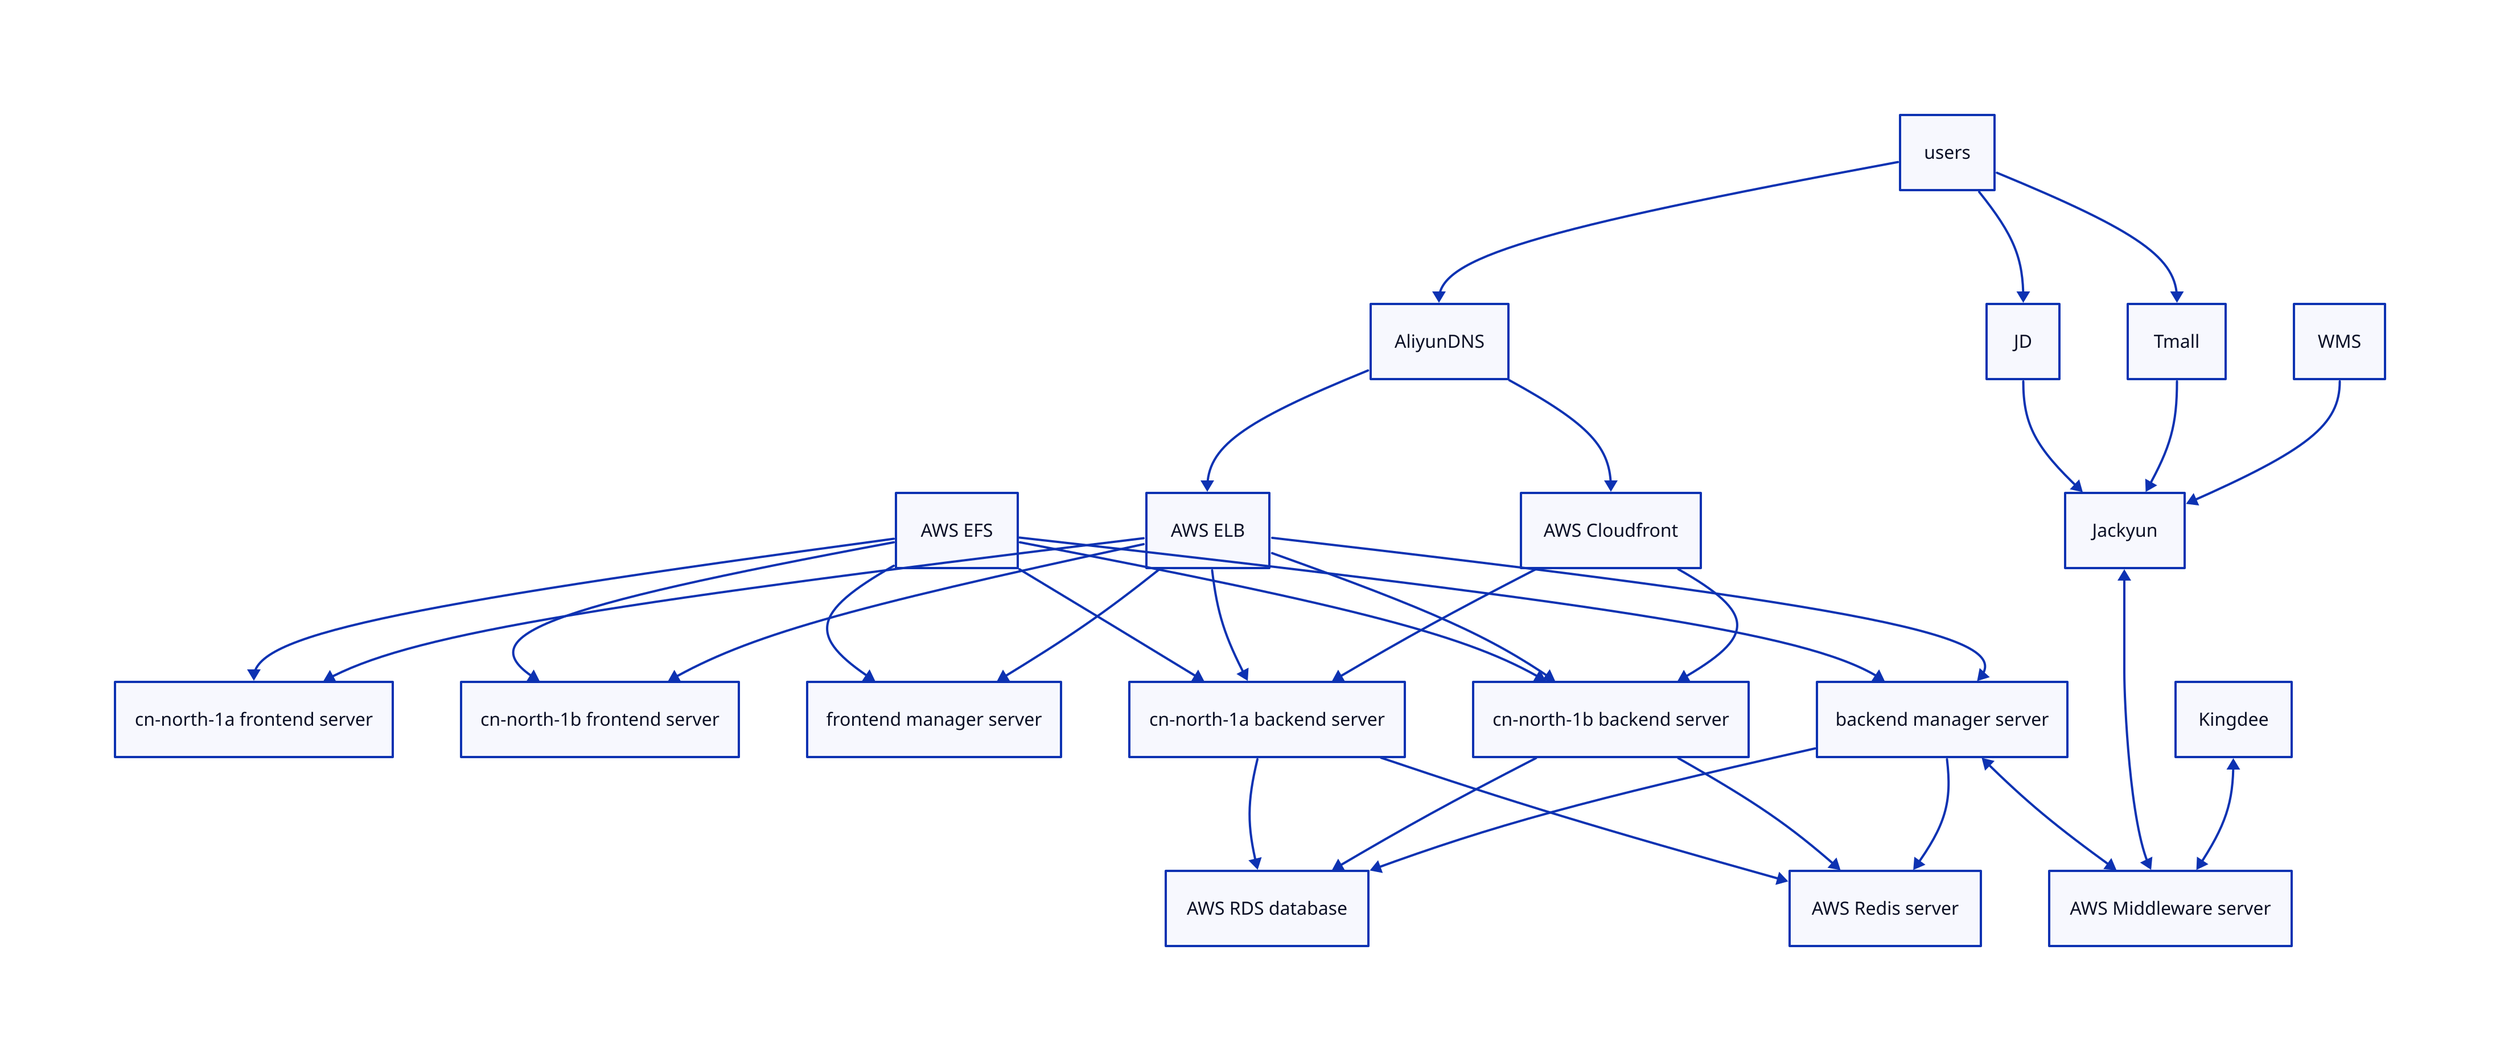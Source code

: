 u: users
a: AliyunDNS
c: AWS Cloudfront
j: JD
t: Tmall
e: AWS ELB
ef: AWS EFS
f1: cn-north-1a frontend server
f2: cn-north-1b frontend server
fm: frontend manager server
b1: cn-north-1a backend server
b2: cn-north-1b backend server
bm: backend manager server
d: AWS RDS database
r: AWS Redis server
m: AWS Middleware server
k: Jackyun
u -> a
u -> j
u -> t
j -> k
t -> k
a -> c
a -> e
ef -> f1
ef -> f2
ef -> b1
ef -> b2
ef -> fm
ef -> bm
e -> f1
e -> f2
e -> b1
e -> b2
e -> fm
e -> bm
c -> b1
c -> b2
b1 -> d
b2 -> d
bm -> d
b1 -> r
b2 -> r
bm -> r
bm <-> m
k <-> m
WMS -> k
Kingdee <-> m
